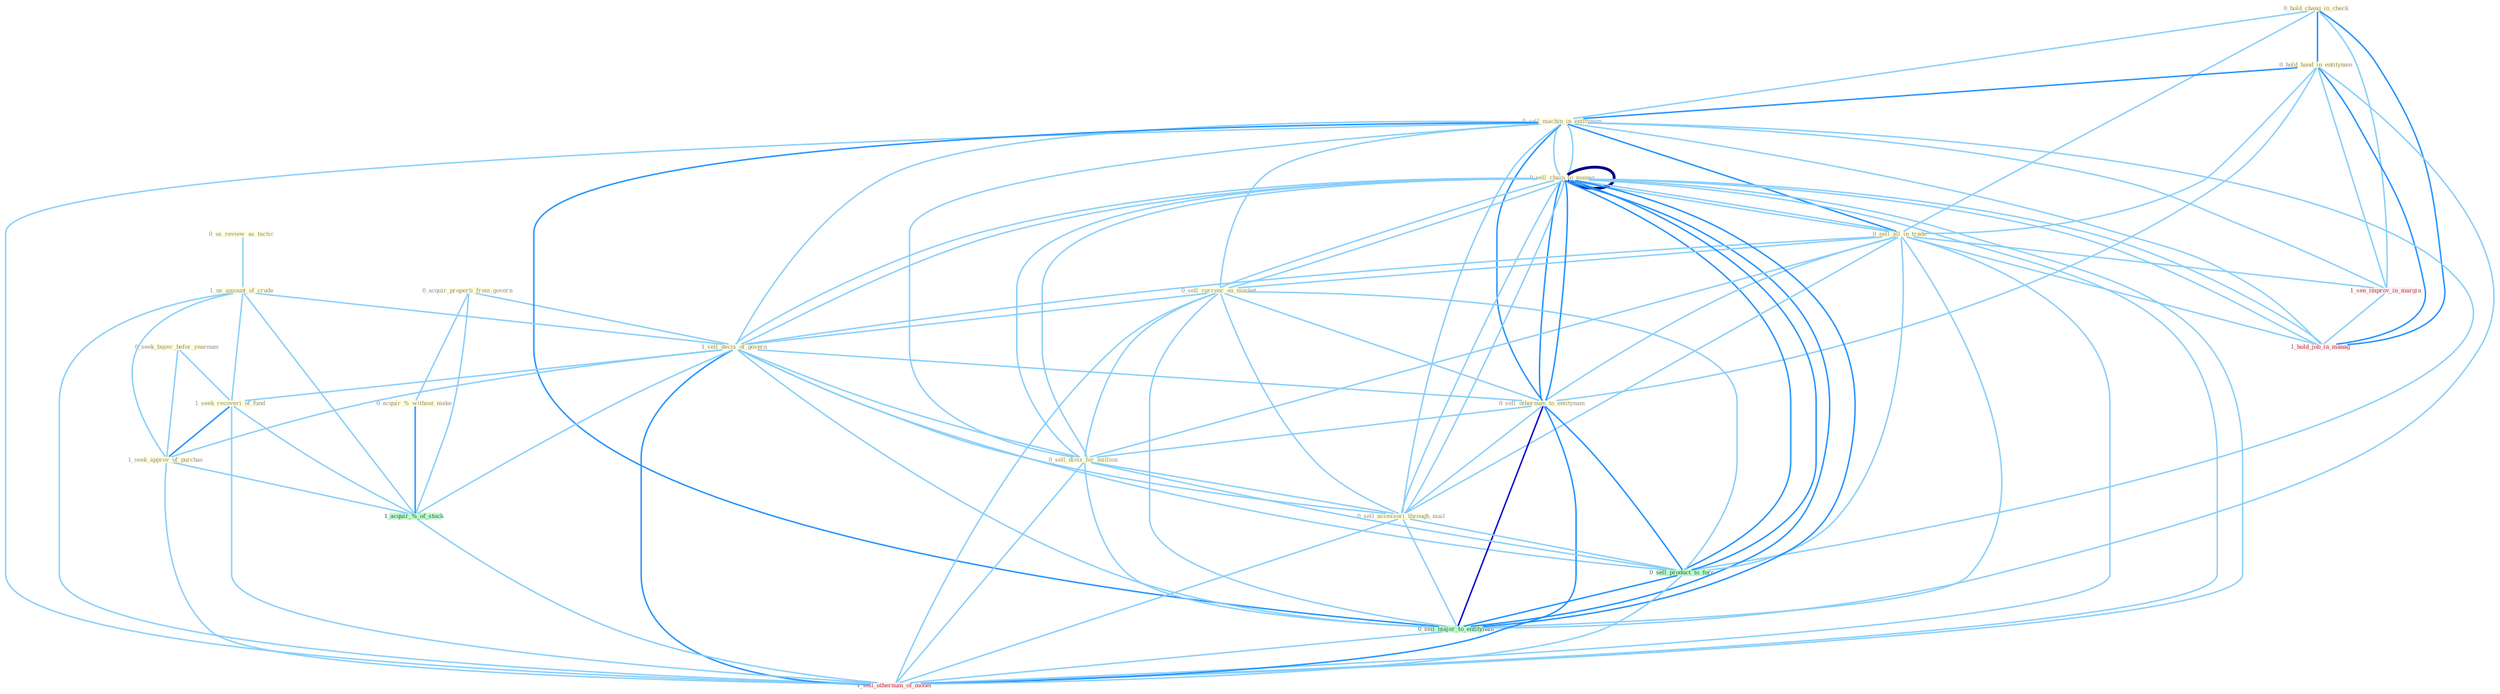 Graph G{ 
    node
    [shape=polygon,style=filled,width=.5,height=.06,color="#BDFCC9",fixedsize=true,fontsize=4,
    fontcolor="#2f4f4f"];
    {node
    [color="#ffffe0", fontcolor="#8b7d6b"] "0_seek_buyer_befor_yearnum " "0_hold_chang_in_check " "0_hold_hand_in_entitynam " "0_acquir_properti_from_govern " "0_sell_machin_in_entitynam " "0_us_review_as_tactic " "0_sell_chain_to_manag " "1_us_amount_of_crude " "0_sell_all_in_trade " "0_sell_currenc_on_market " "1_sell_decis_of_govern " "0_sell_othernum_to_entitynam " "1_seek_recoveri_of_fund " "1_seek_approv_of_purchas " "0_acquir_%_without_make " "0_sell_divis_for_million " "0_sell_accessori_through_mail "}
{node [color="#fff0f5", fontcolor="#b22222"] "1_see_improv_in_margin " "1_hold_job_in_manag " "1_sell_othernum_of_model "}
edge [color="#B0E2FF"];

	"0_seek_buyer_befor_yearnum " -- "1_seek_recoveri_of_fund " [w="1", color="#87cefa" ];
	"0_seek_buyer_befor_yearnum " -- "1_seek_approv_of_purchas " [w="1", color="#87cefa" ];
	"0_hold_chang_in_check " -- "0_hold_hand_in_entitynam " [w="2", color="#1e90ff" , len=0.8];
	"0_hold_chang_in_check " -- "0_sell_machin_in_entitynam " [w="1", color="#87cefa" ];
	"0_hold_chang_in_check " -- "0_sell_all_in_trade " [w="1", color="#87cefa" ];
	"0_hold_chang_in_check " -- "1_see_improv_in_margin " [w="1", color="#87cefa" ];
	"0_hold_chang_in_check " -- "1_hold_job_in_manag " [w="2", color="#1e90ff" , len=0.8];
	"0_hold_hand_in_entitynam " -- "0_sell_machin_in_entitynam " [w="2", color="#1e90ff" , len=0.8];
	"0_hold_hand_in_entitynam " -- "0_sell_all_in_trade " [w="1", color="#87cefa" ];
	"0_hold_hand_in_entitynam " -- "0_sell_othernum_to_entitynam " [w="1", color="#87cefa" ];
	"0_hold_hand_in_entitynam " -- "1_see_improv_in_margin " [w="1", color="#87cefa" ];
	"0_hold_hand_in_entitynam " -- "1_hold_job_in_manag " [w="2", color="#1e90ff" , len=0.8];
	"0_hold_hand_in_entitynam " -- "0_sell_major_to_entitynam " [w="1", color="#87cefa" ];
	"0_acquir_properti_from_govern " -- "1_sell_decis_of_govern " [w="1", color="#87cefa" ];
	"0_acquir_properti_from_govern " -- "0_acquir_%_without_make " [w="1", color="#87cefa" ];
	"0_acquir_properti_from_govern " -- "1_acquir_%_of_stock " [w="1", color="#87cefa" ];
	"0_sell_machin_in_entitynam " -- "0_sell_chain_to_manag " [w="1", color="#87cefa" ];
	"0_sell_machin_in_entitynam " -- "0_sell_all_in_trade " [w="2", color="#1e90ff" , len=0.8];
	"0_sell_machin_in_entitynam " -- "0_sell_currenc_on_market " [w="1", color="#87cefa" ];
	"0_sell_machin_in_entitynam " -- "1_sell_decis_of_govern " [w="1", color="#87cefa" ];
	"0_sell_machin_in_entitynam " -- "0_sell_othernum_to_entitynam " [w="2", color="#1e90ff" , len=0.8];
	"0_sell_machin_in_entitynam " -- "0_sell_divis_for_million " [w="1", color="#87cefa" ];
	"0_sell_machin_in_entitynam " -- "0_sell_accessori_through_mail " [w="1", color="#87cefa" ];
	"0_sell_machin_in_entitynam " -- "1_see_improv_in_margin " [w="1", color="#87cefa" ];
	"0_sell_machin_in_entitynam " -- "1_hold_job_in_manag " [w="1", color="#87cefa" ];
	"0_sell_machin_in_entitynam " -- "0_sell_product_to_forc " [w="1", color="#87cefa" ];
	"0_sell_machin_in_entitynam " -- "0_sell_major_to_entitynam " [w="2", color="#1e90ff" , len=0.8];
	"0_sell_machin_in_entitynam " -- "0_sell_chain_to_manag " [w="1", color="#87cefa" ];
	"0_sell_machin_in_entitynam " -- "1_sell_othernum_of_model " [w="1", color="#87cefa" ];
	"0_us_review_as_tactic " -- "1_us_amount_of_crude " [w="1", color="#87cefa" ];
	"0_sell_chain_to_manag " -- "0_sell_all_in_trade " [w="1", color="#87cefa" ];
	"0_sell_chain_to_manag " -- "0_sell_currenc_on_market " [w="1", color="#87cefa" ];
	"0_sell_chain_to_manag " -- "1_sell_decis_of_govern " [w="1", color="#87cefa" ];
	"0_sell_chain_to_manag " -- "0_sell_othernum_to_entitynam " [w="2", color="#1e90ff" , len=0.8];
	"0_sell_chain_to_manag " -- "0_sell_divis_for_million " [w="1", color="#87cefa" ];
	"0_sell_chain_to_manag " -- "0_sell_accessori_through_mail " [w="1", color="#87cefa" ];
	"0_sell_chain_to_manag " -- "1_hold_job_in_manag " [w="1", color="#87cefa" ];
	"0_sell_chain_to_manag " -- "0_sell_product_to_forc " [w="2", color="#1e90ff" , len=0.8];
	"0_sell_chain_to_manag " -- "0_sell_major_to_entitynam " [w="2", color="#1e90ff" , len=0.8];
	"0_sell_chain_to_manag " -- "0_sell_chain_to_manag " [w="4", style=bold, color="#000080", len=0.4];
	"0_sell_chain_to_manag " -- "1_sell_othernum_of_model " [w="1", color="#87cefa" ];
	"1_us_amount_of_crude " -- "1_sell_decis_of_govern " [w="1", color="#87cefa" ];
	"1_us_amount_of_crude " -- "1_seek_recoveri_of_fund " [w="1", color="#87cefa" ];
	"1_us_amount_of_crude " -- "1_seek_approv_of_purchas " [w="1", color="#87cefa" ];
	"1_us_amount_of_crude " -- "1_acquir_%_of_stock " [w="1", color="#87cefa" ];
	"1_us_amount_of_crude " -- "1_sell_othernum_of_model " [w="1", color="#87cefa" ];
	"0_sell_all_in_trade " -- "0_sell_currenc_on_market " [w="1", color="#87cefa" ];
	"0_sell_all_in_trade " -- "1_sell_decis_of_govern " [w="1", color="#87cefa" ];
	"0_sell_all_in_trade " -- "0_sell_othernum_to_entitynam " [w="1", color="#87cefa" ];
	"0_sell_all_in_trade " -- "0_sell_divis_for_million " [w="1", color="#87cefa" ];
	"0_sell_all_in_trade " -- "0_sell_accessori_through_mail " [w="1", color="#87cefa" ];
	"0_sell_all_in_trade " -- "1_see_improv_in_margin " [w="1", color="#87cefa" ];
	"0_sell_all_in_trade " -- "1_hold_job_in_manag " [w="1", color="#87cefa" ];
	"0_sell_all_in_trade " -- "0_sell_product_to_forc " [w="1", color="#87cefa" ];
	"0_sell_all_in_trade " -- "0_sell_major_to_entitynam " [w="1", color="#87cefa" ];
	"0_sell_all_in_trade " -- "0_sell_chain_to_manag " [w="1", color="#87cefa" ];
	"0_sell_all_in_trade " -- "1_sell_othernum_of_model " [w="1", color="#87cefa" ];
	"0_sell_currenc_on_market " -- "1_sell_decis_of_govern " [w="1", color="#87cefa" ];
	"0_sell_currenc_on_market " -- "0_sell_othernum_to_entitynam " [w="1", color="#87cefa" ];
	"0_sell_currenc_on_market " -- "0_sell_divis_for_million " [w="1", color="#87cefa" ];
	"0_sell_currenc_on_market " -- "0_sell_accessori_through_mail " [w="1", color="#87cefa" ];
	"0_sell_currenc_on_market " -- "0_sell_product_to_forc " [w="1", color="#87cefa" ];
	"0_sell_currenc_on_market " -- "0_sell_major_to_entitynam " [w="1", color="#87cefa" ];
	"0_sell_currenc_on_market " -- "0_sell_chain_to_manag " [w="1", color="#87cefa" ];
	"0_sell_currenc_on_market " -- "1_sell_othernum_of_model " [w="1", color="#87cefa" ];
	"1_sell_decis_of_govern " -- "0_sell_othernum_to_entitynam " [w="1", color="#87cefa" ];
	"1_sell_decis_of_govern " -- "1_seek_recoveri_of_fund " [w="1", color="#87cefa" ];
	"1_sell_decis_of_govern " -- "1_seek_approv_of_purchas " [w="1", color="#87cefa" ];
	"1_sell_decis_of_govern " -- "0_sell_divis_for_million " [w="1", color="#87cefa" ];
	"1_sell_decis_of_govern " -- "0_sell_accessori_through_mail " [w="1", color="#87cefa" ];
	"1_sell_decis_of_govern " -- "1_acquir_%_of_stock " [w="1", color="#87cefa" ];
	"1_sell_decis_of_govern " -- "0_sell_product_to_forc " [w="1", color="#87cefa" ];
	"1_sell_decis_of_govern " -- "0_sell_major_to_entitynam " [w="1", color="#87cefa" ];
	"1_sell_decis_of_govern " -- "0_sell_chain_to_manag " [w="1", color="#87cefa" ];
	"1_sell_decis_of_govern " -- "1_sell_othernum_of_model " [w="2", color="#1e90ff" , len=0.8];
	"0_sell_othernum_to_entitynam " -- "0_sell_divis_for_million " [w="1", color="#87cefa" ];
	"0_sell_othernum_to_entitynam " -- "0_sell_accessori_through_mail " [w="1", color="#87cefa" ];
	"0_sell_othernum_to_entitynam " -- "0_sell_product_to_forc " [w="2", color="#1e90ff" , len=0.8];
	"0_sell_othernum_to_entitynam " -- "0_sell_major_to_entitynam " [w="3", color="#0000cd" , len=0.6];
	"0_sell_othernum_to_entitynam " -- "0_sell_chain_to_manag " [w="2", color="#1e90ff" , len=0.8];
	"0_sell_othernum_to_entitynam " -- "1_sell_othernum_of_model " [w="2", color="#1e90ff" , len=0.8];
	"1_seek_recoveri_of_fund " -- "1_seek_approv_of_purchas " [w="2", color="#1e90ff" , len=0.8];
	"1_seek_recoveri_of_fund " -- "1_acquir_%_of_stock " [w="1", color="#87cefa" ];
	"1_seek_recoveri_of_fund " -- "1_sell_othernum_of_model " [w="1", color="#87cefa" ];
	"1_seek_approv_of_purchas " -- "1_acquir_%_of_stock " [w="1", color="#87cefa" ];
	"1_seek_approv_of_purchas " -- "1_sell_othernum_of_model " [w="1", color="#87cefa" ];
	"0_acquir_%_without_make " -- "1_acquir_%_of_stock " [w="2", color="#1e90ff" , len=0.8];
	"0_sell_divis_for_million " -- "0_sell_accessori_through_mail " [w="1", color="#87cefa" ];
	"0_sell_divis_for_million " -- "0_sell_product_to_forc " [w="1", color="#87cefa" ];
	"0_sell_divis_for_million " -- "0_sell_major_to_entitynam " [w="1", color="#87cefa" ];
	"0_sell_divis_for_million " -- "0_sell_chain_to_manag " [w="1", color="#87cefa" ];
	"0_sell_divis_for_million " -- "1_sell_othernum_of_model " [w="1", color="#87cefa" ];
	"0_sell_accessori_through_mail " -- "0_sell_product_to_forc " [w="1", color="#87cefa" ];
	"0_sell_accessori_through_mail " -- "0_sell_major_to_entitynam " [w="1", color="#87cefa" ];
	"0_sell_accessori_through_mail " -- "0_sell_chain_to_manag " [w="1", color="#87cefa" ];
	"0_sell_accessori_through_mail " -- "1_sell_othernum_of_model " [w="1", color="#87cefa" ];
	"1_see_improv_in_margin " -- "1_hold_job_in_manag " [w="1", color="#87cefa" ];
	"1_acquir_%_of_stock " -- "1_sell_othernum_of_model " [w="1", color="#87cefa" ];
	"1_hold_job_in_manag " -- "0_sell_chain_to_manag " [w="1", color="#87cefa" ];
	"0_sell_product_to_forc " -- "0_sell_major_to_entitynam " [w="2", color="#1e90ff" , len=0.8];
	"0_sell_product_to_forc " -- "0_sell_chain_to_manag " [w="2", color="#1e90ff" , len=0.8];
	"0_sell_product_to_forc " -- "1_sell_othernum_of_model " [w="1", color="#87cefa" ];
	"0_sell_major_to_entitynam " -- "0_sell_chain_to_manag " [w="2", color="#1e90ff" , len=0.8];
	"0_sell_major_to_entitynam " -- "1_sell_othernum_of_model " [w="1", color="#87cefa" ];
	"0_sell_chain_to_manag " -- "1_sell_othernum_of_model " [w="1", color="#87cefa" ];
}